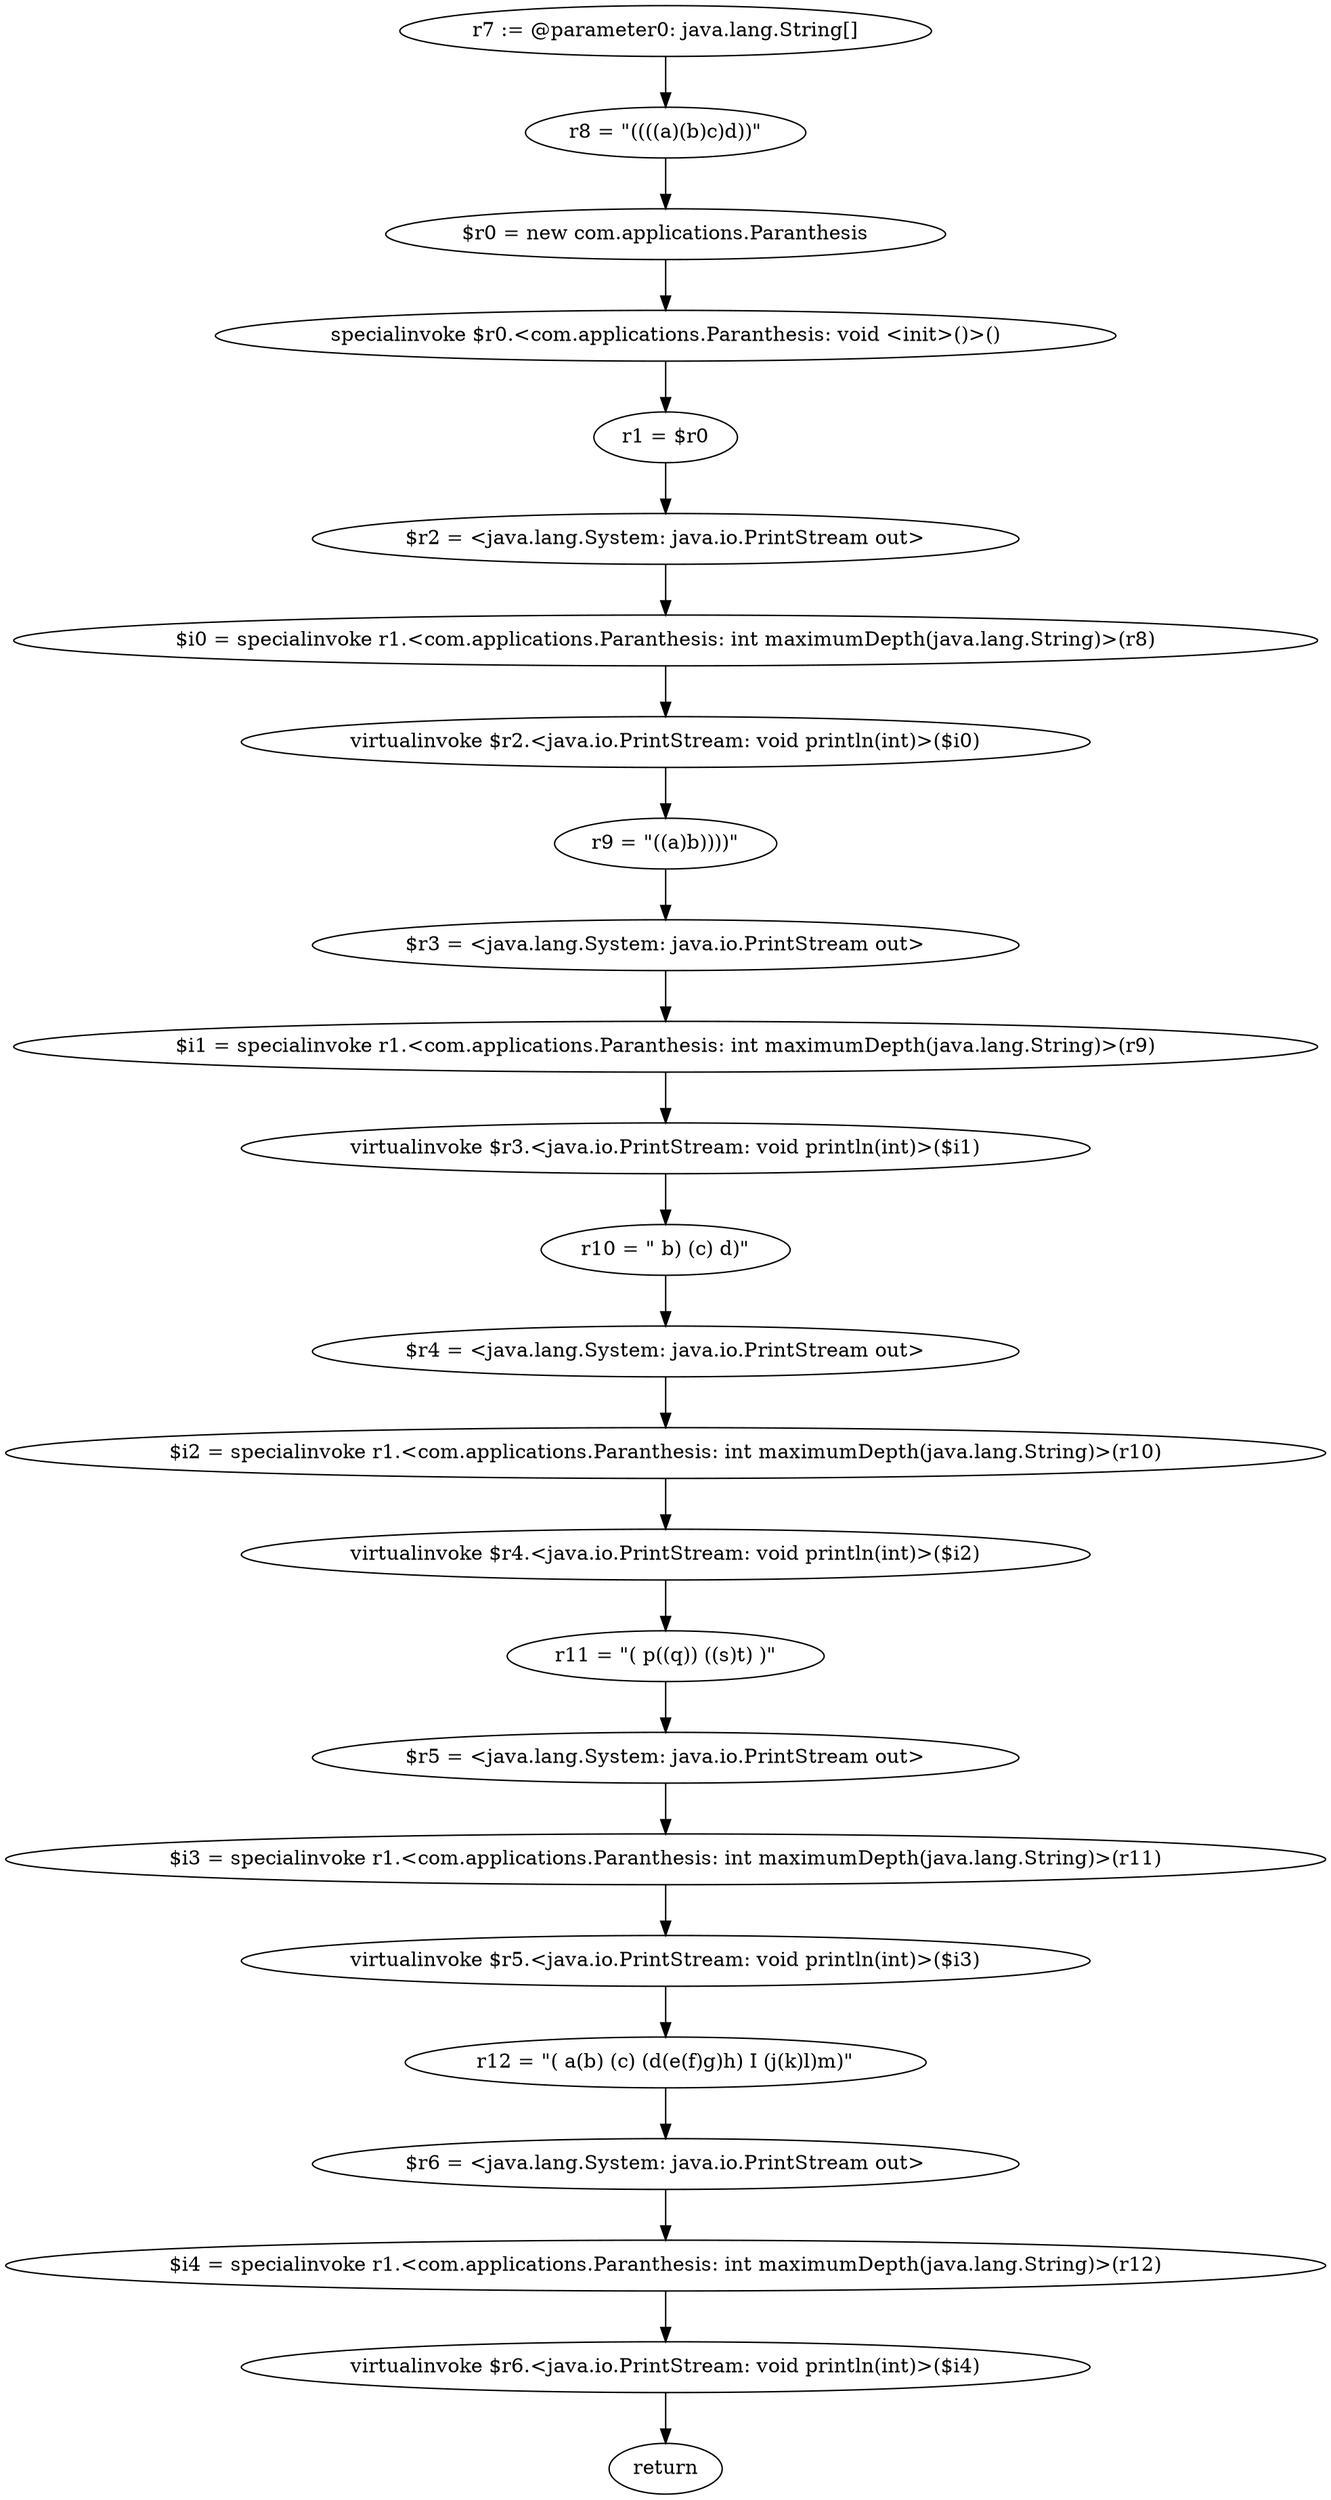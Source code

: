 digraph "unitGraph" {
    "r7 := @parameter0: java.lang.String[]"
    "r8 = \"((((a)(b)c)d))\""
    "$r0 = new com.applications.Paranthesis"
    "specialinvoke $r0.<com.applications.Paranthesis: void <init>()>()"
    "r1 = $r0"
    "$r2 = <java.lang.System: java.io.PrintStream out>"
    "$i0 = specialinvoke r1.<com.applications.Paranthesis: int maximumDepth(java.lang.String)>(r8)"
    "virtualinvoke $r2.<java.io.PrintStream: void println(int)>($i0)"
    "r9 = \"((a)b))))\""
    "$r3 = <java.lang.System: java.io.PrintStream out>"
    "$i1 = specialinvoke r1.<com.applications.Paranthesis: int maximumDepth(java.lang.String)>(r9)"
    "virtualinvoke $r3.<java.io.PrintStream: void println(int)>($i1)"
    "r10 = \" b) (c) d)\""
    "$r4 = <java.lang.System: java.io.PrintStream out>"
    "$i2 = specialinvoke r1.<com.applications.Paranthesis: int maximumDepth(java.lang.String)>(r10)"
    "virtualinvoke $r4.<java.io.PrintStream: void println(int)>($i2)"
    "r11 = \"( p((q)) ((s)t) )\""
    "$r5 = <java.lang.System: java.io.PrintStream out>"
    "$i3 = specialinvoke r1.<com.applications.Paranthesis: int maximumDepth(java.lang.String)>(r11)"
    "virtualinvoke $r5.<java.io.PrintStream: void println(int)>($i3)"
    "r12 = \"( a(b) (c) (d(e(f)g)h) I (j(k)l)m)\""
    "$r6 = <java.lang.System: java.io.PrintStream out>"
    "$i4 = specialinvoke r1.<com.applications.Paranthesis: int maximumDepth(java.lang.String)>(r12)"
    "virtualinvoke $r6.<java.io.PrintStream: void println(int)>($i4)"
    "return"
    "r7 := @parameter0: java.lang.String[]"->"r8 = \"((((a)(b)c)d))\"";
    "r8 = \"((((a)(b)c)d))\""->"$r0 = new com.applications.Paranthesis";
    "$r0 = new com.applications.Paranthesis"->"specialinvoke $r0.<com.applications.Paranthesis: void <init>()>()";
    "specialinvoke $r0.<com.applications.Paranthesis: void <init>()>()"->"r1 = $r0";
    "r1 = $r0"->"$r2 = <java.lang.System: java.io.PrintStream out>";
    "$r2 = <java.lang.System: java.io.PrintStream out>"->"$i0 = specialinvoke r1.<com.applications.Paranthesis: int maximumDepth(java.lang.String)>(r8)";
    "$i0 = specialinvoke r1.<com.applications.Paranthesis: int maximumDepth(java.lang.String)>(r8)"->"virtualinvoke $r2.<java.io.PrintStream: void println(int)>($i0)";
    "virtualinvoke $r2.<java.io.PrintStream: void println(int)>($i0)"->"r9 = \"((a)b))))\"";
    "r9 = \"((a)b))))\""->"$r3 = <java.lang.System: java.io.PrintStream out>";
    "$r3 = <java.lang.System: java.io.PrintStream out>"->"$i1 = specialinvoke r1.<com.applications.Paranthesis: int maximumDepth(java.lang.String)>(r9)";
    "$i1 = specialinvoke r1.<com.applications.Paranthesis: int maximumDepth(java.lang.String)>(r9)"->"virtualinvoke $r3.<java.io.PrintStream: void println(int)>($i1)";
    "virtualinvoke $r3.<java.io.PrintStream: void println(int)>($i1)"->"r10 = \" b) (c) d)\"";
    "r10 = \" b) (c) d)\""->"$r4 = <java.lang.System: java.io.PrintStream out>";
    "$r4 = <java.lang.System: java.io.PrintStream out>"->"$i2 = specialinvoke r1.<com.applications.Paranthesis: int maximumDepth(java.lang.String)>(r10)";
    "$i2 = specialinvoke r1.<com.applications.Paranthesis: int maximumDepth(java.lang.String)>(r10)"->"virtualinvoke $r4.<java.io.PrintStream: void println(int)>($i2)";
    "virtualinvoke $r4.<java.io.PrintStream: void println(int)>($i2)"->"r11 = \"( p((q)) ((s)t) )\"";
    "r11 = \"( p((q)) ((s)t) )\""->"$r5 = <java.lang.System: java.io.PrintStream out>";
    "$r5 = <java.lang.System: java.io.PrintStream out>"->"$i3 = specialinvoke r1.<com.applications.Paranthesis: int maximumDepth(java.lang.String)>(r11)";
    "$i3 = specialinvoke r1.<com.applications.Paranthesis: int maximumDepth(java.lang.String)>(r11)"->"virtualinvoke $r5.<java.io.PrintStream: void println(int)>($i3)";
    "virtualinvoke $r5.<java.io.PrintStream: void println(int)>($i3)"->"r12 = \"( a(b) (c) (d(e(f)g)h) I (j(k)l)m)\"";
    "r12 = \"( a(b) (c) (d(e(f)g)h) I (j(k)l)m)\""->"$r6 = <java.lang.System: java.io.PrintStream out>";
    "$r6 = <java.lang.System: java.io.PrintStream out>"->"$i4 = specialinvoke r1.<com.applications.Paranthesis: int maximumDepth(java.lang.String)>(r12)";
    "$i4 = specialinvoke r1.<com.applications.Paranthesis: int maximumDepth(java.lang.String)>(r12)"->"virtualinvoke $r6.<java.io.PrintStream: void println(int)>($i4)";
    "virtualinvoke $r6.<java.io.PrintStream: void println(int)>($i4)"->"return";
}
